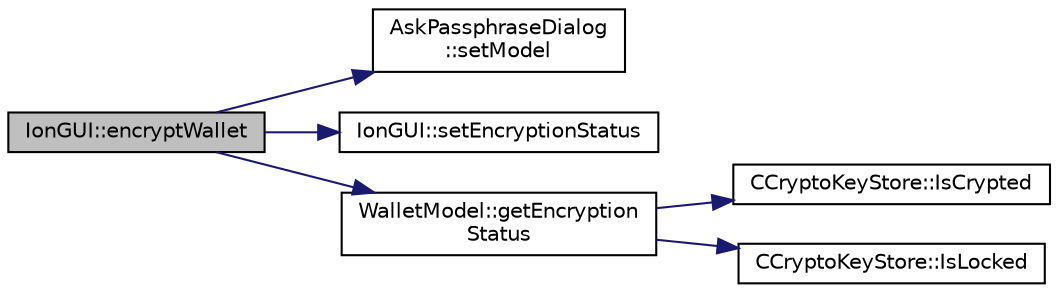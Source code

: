 digraph "IonGUI::encryptWallet"
{
  edge [fontname="Helvetica",fontsize="10",labelfontname="Helvetica",labelfontsize="10"];
  node [fontname="Helvetica",fontsize="10",shape=record];
  rankdir="LR";
  Node332 [label="IonGUI::encryptWallet",height=0.2,width=0.4,color="black", fillcolor="grey75", style="filled", fontcolor="black"];
  Node332 -> Node333 [color="midnightblue",fontsize="10",style="solid",fontname="Helvetica"];
  Node333 [label="AskPassphraseDialog\l::setModel",height=0.2,width=0.4,color="black", fillcolor="white", style="filled",URL="$class_ask_passphrase_dialog.html#a35b83e1ef98813b6b88155aab0803ed3"];
  Node332 -> Node334 [color="midnightblue",fontsize="10",style="solid",fontname="Helvetica"];
  Node334 [label="IonGUI::setEncryptionStatus",height=0.2,width=0.4,color="black", fillcolor="white", style="filled",URL="$class_ion_g_u_i.html#ae325ac0b1a5ee04b3b7678ba6ffd9360",tooltip="Set the encryption status as shown in the UI. "];
  Node332 -> Node335 [color="midnightblue",fontsize="10",style="solid",fontname="Helvetica"];
  Node335 [label="WalletModel::getEncryption\lStatus",height=0.2,width=0.4,color="black", fillcolor="white", style="filled",URL="$class_wallet_model.html#aa89632d2019414f2ab85674cd4d01398"];
  Node335 -> Node336 [color="midnightblue",fontsize="10",style="solid",fontname="Helvetica"];
  Node336 [label="CCryptoKeyStore::IsCrypted",height=0.2,width=0.4,color="black", fillcolor="white", style="filled",URL="$class_c_crypto_key_store.html#acc8fed44366c98fb481333ca6e867088"];
  Node335 -> Node337 [color="midnightblue",fontsize="10",style="solid",fontname="Helvetica"];
  Node337 [label="CCryptoKeyStore::IsLocked",height=0.2,width=0.4,color="black", fillcolor="white", style="filled",URL="$class_c_crypto_key_store.html#a52919fa284a3aa10f1b4bd6018b6dbee"];
}
